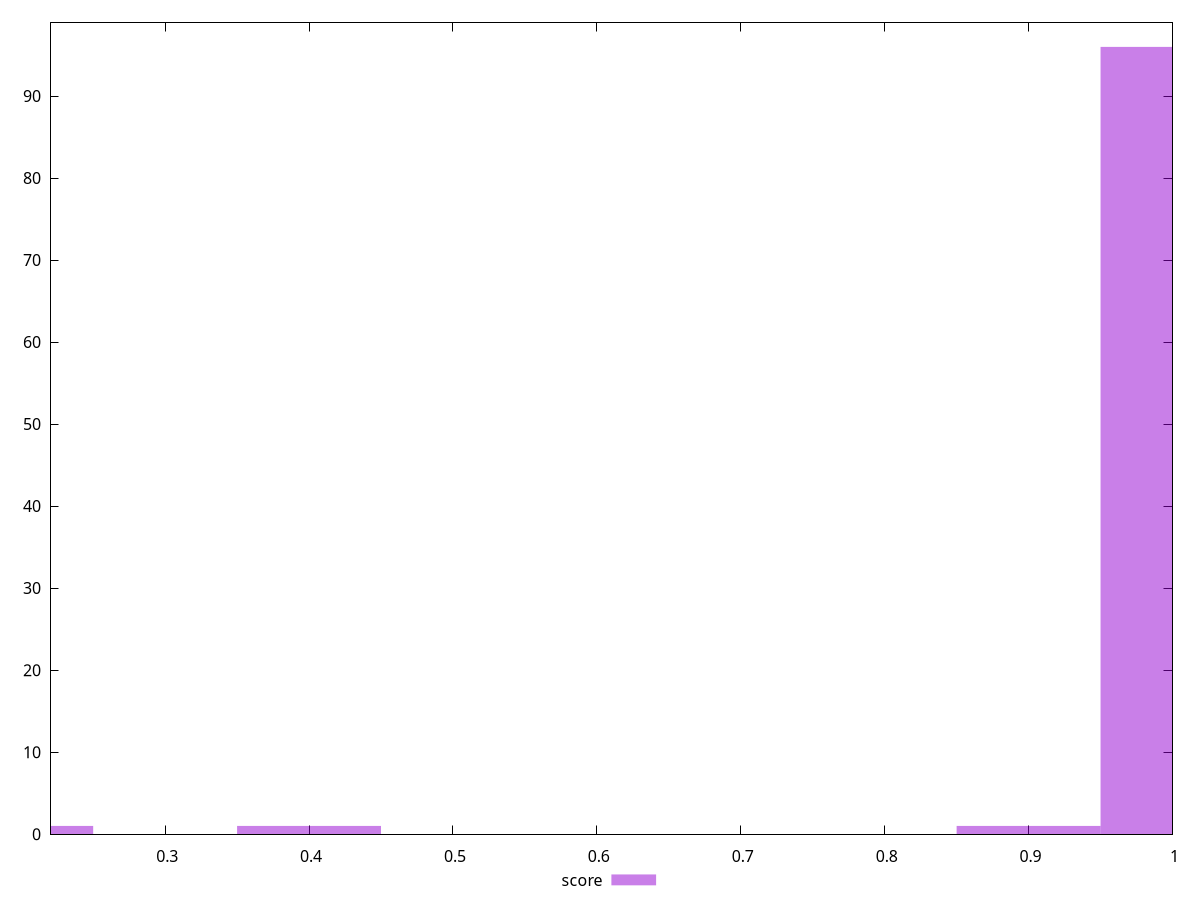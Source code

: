 reset

$score <<EOF
1 96
0.2 1
0.9 1
0.4 1
EOF

set key outside below
set boxwidth 0.1
set xrange [0.22:1]
set yrange [0:99]
set trange [0:99]
set style fill transparent solid 0.5 noborder
set terminal svg size 640, 490 enhanced background rgb 'white'
set output "reports/report_00030_2021-02-24T20-42-31.540Z/speed-index/samples/card/score/histogram.svg"

plot $score title "score" with boxes

reset
